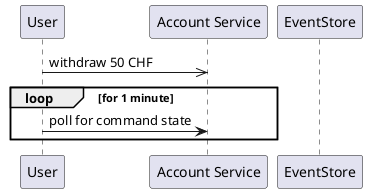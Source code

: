 @startuml

participant "User" as U
participant "Account Service" as S
participant "EventStore" as ES

U ->> S: withdraw 50 CHF
loop for 1 minute
  U -> S: poll for command state
end

@enduml